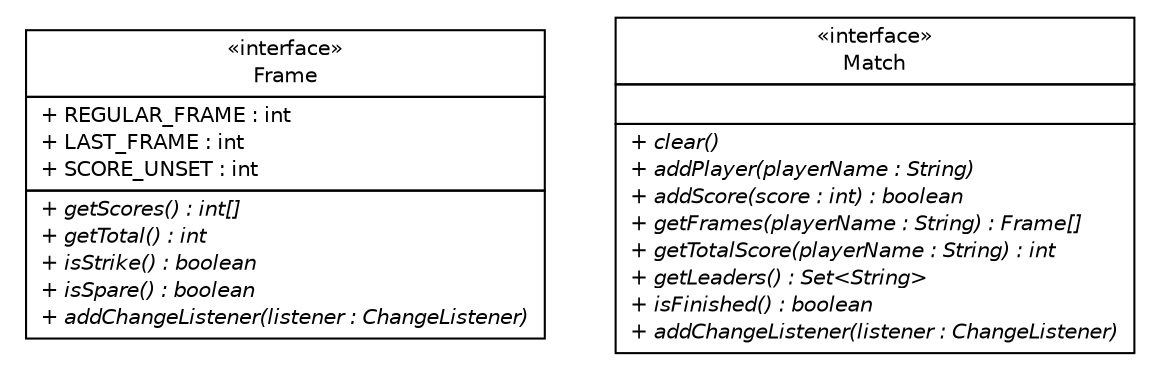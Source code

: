#!/usr/local/bin/dot
#
# Class diagram 
# Generated by UMLGraph version R5_6 (http://www.umlgraph.org/)
#

digraph G {
	edge [fontname="Helvetica",fontsize=10,labelfontname="Helvetica",labelfontsize=10];
	node [fontname="Helvetica",fontsize=10,shape=plaintext];
	nodesep=0.25;
	ranksep=0.5;
	// thmuggleton.model.Frame
	c116 [label=<<table title="thmuggleton.model.Frame" border="0" cellborder="1" cellspacing="0" cellpadding="2" port="p" href="./Frame.html">
		<tr><td><table border="0" cellspacing="0" cellpadding="1">
<tr><td align="center" balign="center"> &#171;interface&#187; </td></tr>
<tr><td align="center" balign="center"> Frame </td></tr>
		</table></td></tr>
		<tr><td><table border="0" cellspacing="0" cellpadding="1">
<tr><td align="left" balign="left"> + REGULAR_FRAME : int </td></tr>
<tr><td align="left" balign="left"> + LAST_FRAME : int </td></tr>
<tr><td align="left" balign="left"> + SCORE_UNSET : int </td></tr>
		</table></td></tr>
		<tr><td><table border="0" cellspacing="0" cellpadding="1">
<tr><td align="left" balign="left"><font face="Helvetica-Oblique" point-size="10.0"> + getScores() : int[] </font></td></tr>
<tr><td align="left" balign="left"><font face="Helvetica-Oblique" point-size="10.0"> + getTotal() : int </font></td></tr>
<tr><td align="left" balign="left"><font face="Helvetica-Oblique" point-size="10.0"> + isStrike() : boolean </font></td></tr>
<tr><td align="left" balign="left"><font face="Helvetica-Oblique" point-size="10.0"> + isSpare() : boolean </font></td></tr>
<tr><td align="left" balign="left"><font face="Helvetica-Oblique" point-size="10.0"> + addChangeListener(listener : ChangeListener) </font></td></tr>
		</table></td></tr>
		</table>>, URL="./Frame.html", fontname="Helvetica", fontcolor="black", fontsize=10.0];
	// thmuggleton.model.Match
	c117 [label=<<table title="thmuggleton.model.Match" border="0" cellborder="1" cellspacing="0" cellpadding="2" port="p" href="./Match.html">
		<tr><td><table border="0" cellspacing="0" cellpadding="1">
<tr><td align="center" balign="center"> &#171;interface&#187; </td></tr>
<tr><td align="center" balign="center"> Match </td></tr>
		</table></td></tr>
		<tr><td><table border="0" cellspacing="0" cellpadding="1">
<tr><td align="left" balign="left">  </td></tr>
		</table></td></tr>
		<tr><td><table border="0" cellspacing="0" cellpadding="1">
<tr><td align="left" balign="left"><font face="Helvetica-Oblique" point-size="10.0"> + clear() </font></td></tr>
<tr><td align="left" balign="left"><font face="Helvetica-Oblique" point-size="10.0"> + addPlayer(playerName : String) </font></td></tr>
<tr><td align="left" balign="left"><font face="Helvetica-Oblique" point-size="10.0"> + addScore(score : int) : boolean </font></td></tr>
<tr><td align="left" balign="left"><font face="Helvetica-Oblique" point-size="10.0"> + getFrames(playerName : String) : Frame[] </font></td></tr>
<tr><td align="left" balign="left"><font face="Helvetica-Oblique" point-size="10.0"> + getTotalScore(playerName : String) : int </font></td></tr>
<tr><td align="left" balign="left"><font face="Helvetica-Oblique" point-size="10.0"> + getLeaders() : Set&lt;String&gt; </font></td></tr>
<tr><td align="left" balign="left"><font face="Helvetica-Oblique" point-size="10.0"> + isFinished() : boolean </font></td></tr>
<tr><td align="left" balign="left"><font face="Helvetica-Oblique" point-size="10.0"> + addChangeListener(listener : ChangeListener) </font></td></tr>
		</table></td></tr>
		</table>>, URL="./Match.html", fontname="Helvetica", fontcolor="black", fontsize=10.0];
}

